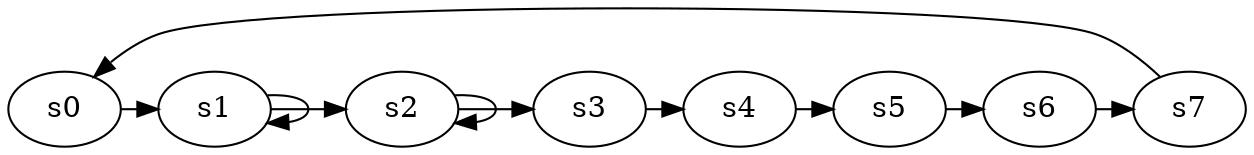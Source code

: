 digraph game_0576_cycle_8 {
    s0 [name="s0", player=1];
    s1 [name="s1", player=1, target=1];
    s2 [name="s2", player=1];
    s3 [name="s3", player=1];
    s4 [name="s4", player=0];
    s5 [name="s5", player=1];
    s6 [name="s6", player=1, target=1];
    s7 [name="s7", player=1, target=1];

    s0 -> s1 [constraint="time == 3 || time == 5 || time == 24"];
    s1 -> s2 [constraint="time % 2 == 0"];
    s2 -> s3 [constraint="time == 2 || time == 3 || time == 20 || time == 21 || time == 22 || time == 23"];
    s3 -> s4 [constraint="time % 7 == 6"];
    s4 -> s5 [constraint="time % 2 == 0 || time % 2 == 1"];
    s5 -> s6 [constraint="time % 6 == 1"];
    s6 -> s7 [constraint="time % 4 == 1 || time % 4 == 0"];
    s7 -> s0 [constraint="time == 1 || time == 6 || time == 22 || time == 23 || time == 24"];
    s1 -> s1 [constraint="time % 2 == 0"];
    s2 -> s2 [constraint="time % 4 == 0"];
}
